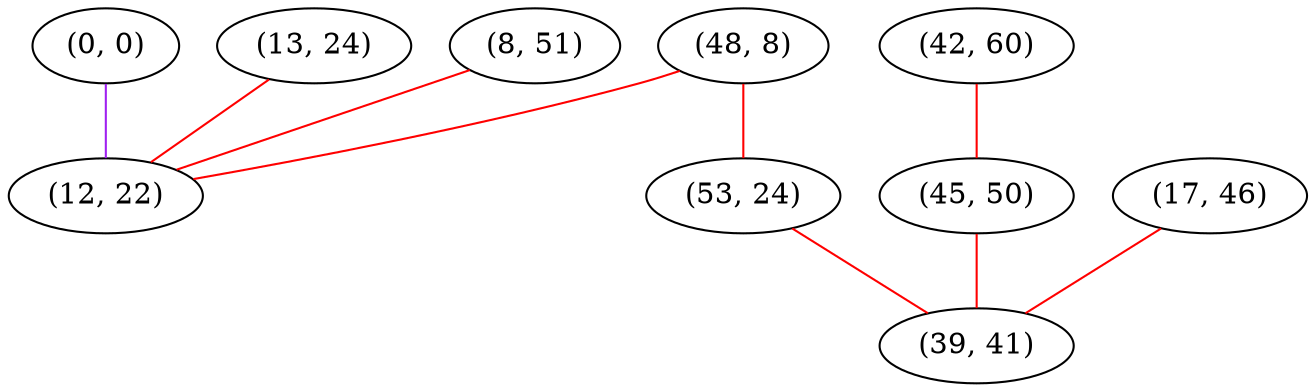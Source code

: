 graph "" {
"(0, 0)";
"(13, 24)";
"(48, 8)";
"(42, 60)";
"(8, 51)";
"(45, 50)";
"(17, 46)";
"(12, 22)";
"(53, 24)";
"(39, 41)";
"(0, 0)" -- "(12, 22)"  [color=purple, key=0, weight=4];
"(13, 24)" -- "(12, 22)"  [color=red, key=0, weight=1];
"(48, 8)" -- "(12, 22)"  [color=red, key=0, weight=1];
"(48, 8)" -- "(53, 24)"  [color=red, key=0, weight=1];
"(42, 60)" -- "(45, 50)"  [color=red, key=0, weight=1];
"(8, 51)" -- "(12, 22)"  [color=red, key=0, weight=1];
"(45, 50)" -- "(39, 41)"  [color=red, key=0, weight=1];
"(17, 46)" -- "(39, 41)"  [color=red, key=0, weight=1];
"(53, 24)" -- "(39, 41)"  [color=red, key=0, weight=1];
}
